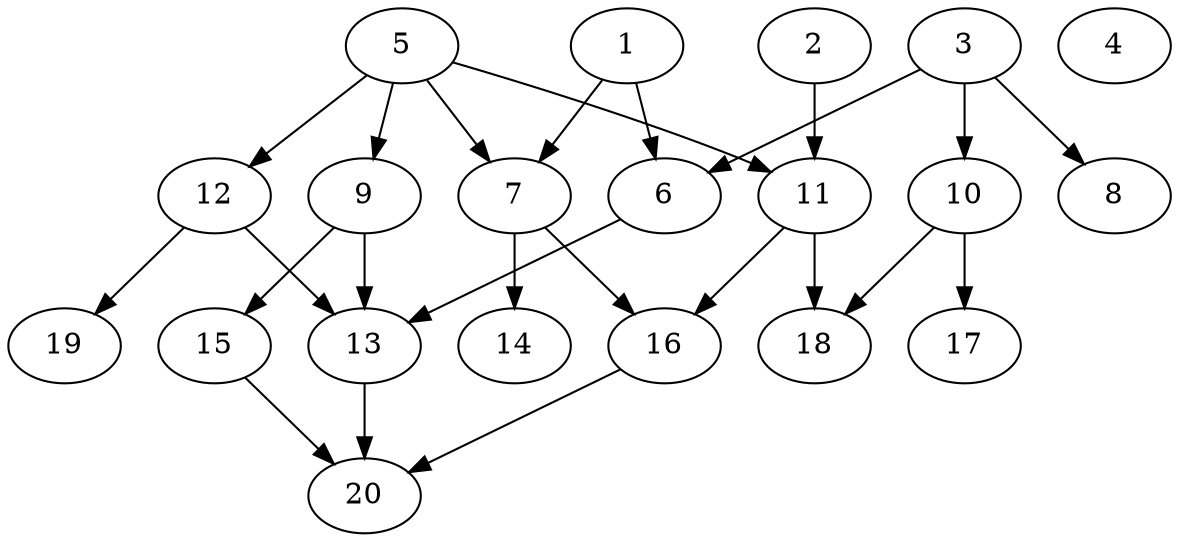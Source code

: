 // DAG automatically generated by daggen at Sat Jul 27 15:38:13 2019
// ./daggen --dot -n 20 --ccr 0.5 --fat 0.6 --regular 0.5 --density 0.4 --mindata 5242880 --maxdata 52428800 
digraph G {
  1 [size="103917568", alpha="0.11", expect_size="51958784"] 
  1 -> 6 [size ="51958784"]
  1 -> 7 [size ="51958784"]
  2 [size="85692416", alpha="0.01", expect_size="42846208"] 
  2 -> 11 [size ="42846208"]
  3 [size="27885568", alpha="0.14", expect_size="13942784"] 
  3 -> 6 [size ="13942784"]
  3 -> 8 [size ="13942784"]
  3 -> 10 [size ="13942784"]
  4 [size="12408832", alpha="0.01", expect_size="6204416"] 
  5 [size="101529600", alpha="0.18", expect_size="50764800"] 
  5 -> 7 [size ="50764800"]
  5 -> 9 [size ="50764800"]
  5 -> 11 [size ="50764800"]
  5 -> 12 [size ="50764800"]
  6 [size="39294976", alpha="0.06", expect_size="19647488"] 
  6 -> 13 [size ="19647488"]
  7 [size="94644224", alpha="0.17", expect_size="47322112"] 
  7 -> 14 [size ="47322112"]
  7 -> 16 [size ="47322112"]
  8 [size="72402944", alpha="0.20", expect_size="36201472"] 
  9 [size="32344064", alpha="0.15", expect_size="16172032"] 
  9 -> 13 [size ="16172032"]
  9 -> 15 [size ="16172032"]
  10 [size="78868480", alpha="0.10", expect_size="39434240"] 
  10 -> 17 [size ="39434240"]
  10 -> 18 [size ="39434240"]
  11 [size="51449856", alpha="0.08", expect_size="25724928"] 
  11 -> 16 [size ="25724928"]
  11 -> 18 [size ="25724928"]
  12 [size="102356992", alpha="0.15", expect_size="51178496"] 
  12 -> 13 [size ="51178496"]
  12 -> 19 [size ="51178496"]
  13 [size="11927552", alpha="0.14", expect_size="5963776"] 
  13 -> 20 [size ="5963776"]
  14 [size="79235072", alpha="0.02", expect_size="39617536"] 
  15 [size="83916800", alpha="0.09", expect_size="41958400"] 
  15 -> 20 [size ="41958400"]
  16 [size="74342400", alpha="0.12", expect_size="37171200"] 
  16 -> 20 [size ="37171200"]
  17 [size="103913472", alpha="0.08", expect_size="51956736"] 
  18 [size="91705344", alpha="0.17", expect_size="45852672"] 
  19 [size="89923584", alpha="0.13", expect_size="44961792"] 
  20 [size="67559424", alpha="0.04", expect_size="33779712"] 
}
